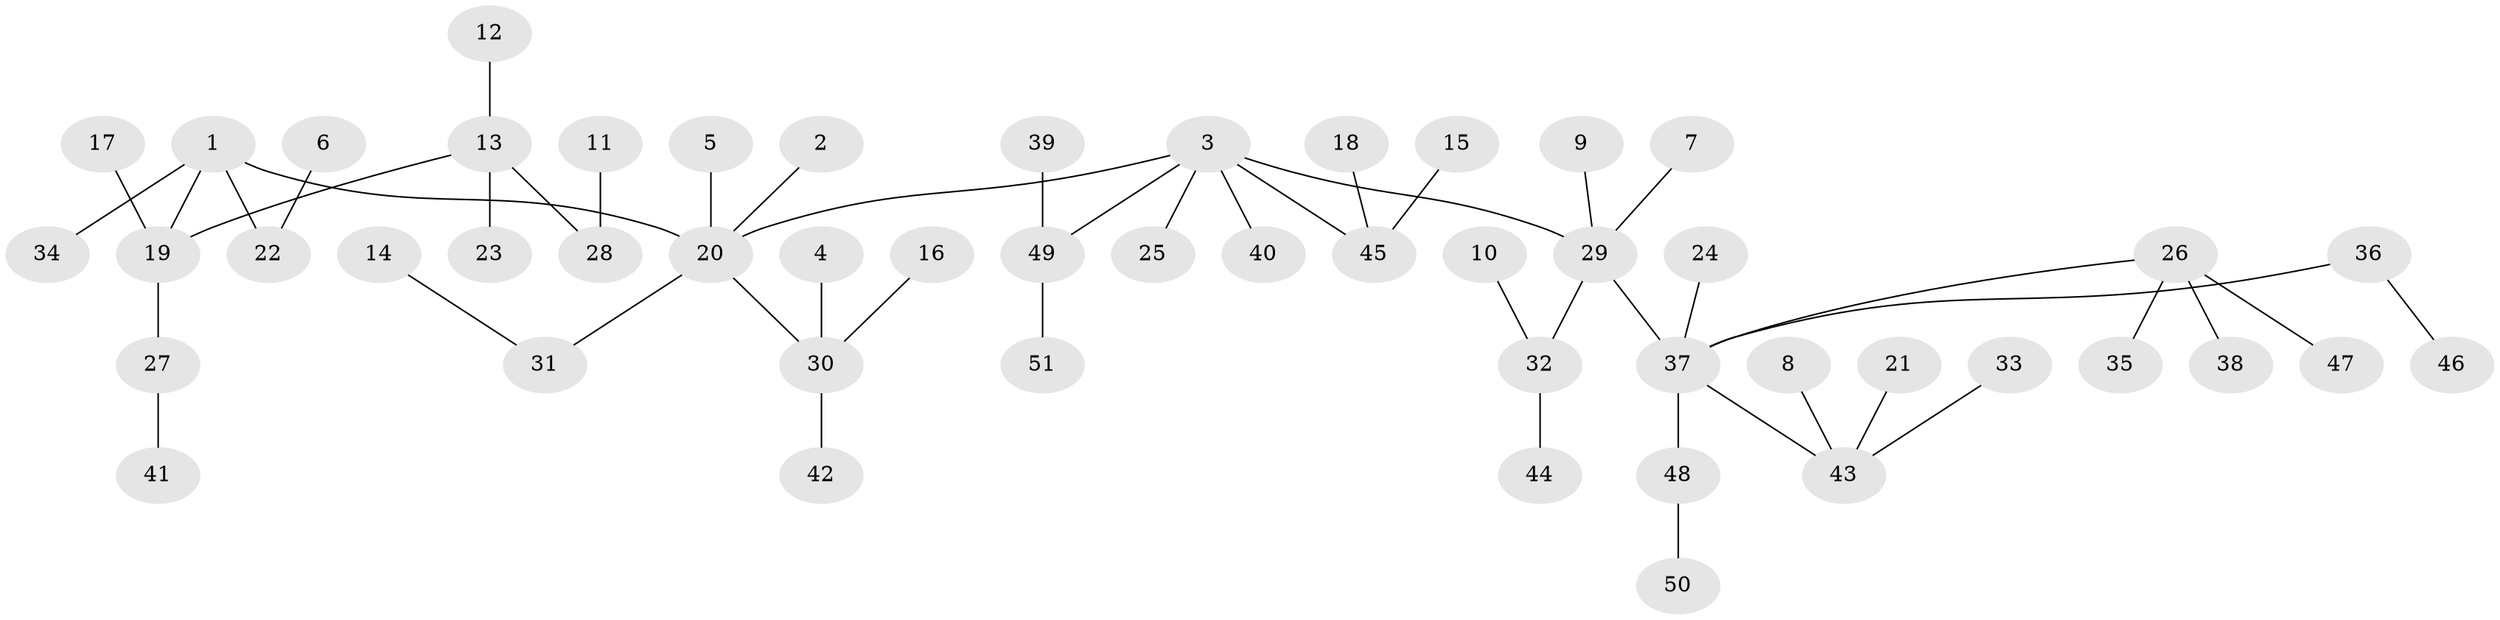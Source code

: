 // original degree distribution, {3: 0.1188118811881188, 7: 0.009900990099009901, 6: 0.009900990099009901, 4: 0.0594059405940594, 1: 0.5247524752475248, 8: 0.009900990099009901, 5: 0.039603960396039604, 2: 0.22772277227722773}
// Generated by graph-tools (version 1.1) at 2025/26/03/09/25 03:26:22]
// undirected, 51 vertices, 50 edges
graph export_dot {
graph [start="1"]
  node [color=gray90,style=filled];
  1;
  2;
  3;
  4;
  5;
  6;
  7;
  8;
  9;
  10;
  11;
  12;
  13;
  14;
  15;
  16;
  17;
  18;
  19;
  20;
  21;
  22;
  23;
  24;
  25;
  26;
  27;
  28;
  29;
  30;
  31;
  32;
  33;
  34;
  35;
  36;
  37;
  38;
  39;
  40;
  41;
  42;
  43;
  44;
  45;
  46;
  47;
  48;
  49;
  50;
  51;
  1 -- 19 [weight=1.0];
  1 -- 20 [weight=1.0];
  1 -- 22 [weight=1.0];
  1 -- 34 [weight=1.0];
  2 -- 20 [weight=1.0];
  3 -- 20 [weight=1.0];
  3 -- 25 [weight=1.0];
  3 -- 29 [weight=1.0];
  3 -- 40 [weight=1.0];
  3 -- 45 [weight=1.0];
  3 -- 49 [weight=1.0];
  4 -- 30 [weight=1.0];
  5 -- 20 [weight=1.0];
  6 -- 22 [weight=1.0];
  7 -- 29 [weight=1.0];
  8 -- 43 [weight=1.0];
  9 -- 29 [weight=1.0];
  10 -- 32 [weight=1.0];
  11 -- 28 [weight=1.0];
  12 -- 13 [weight=1.0];
  13 -- 19 [weight=1.0];
  13 -- 23 [weight=1.0];
  13 -- 28 [weight=1.0];
  14 -- 31 [weight=1.0];
  15 -- 45 [weight=1.0];
  16 -- 30 [weight=1.0];
  17 -- 19 [weight=1.0];
  18 -- 45 [weight=1.0];
  19 -- 27 [weight=1.0];
  20 -- 30 [weight=1.0];
  20 -- 31 [weight=1.0];
  21 -- 43 [weight=1.0];
  24 -- 37 [weight=1.0];
  26 -- 35 [weight=1.0];
  26 -- 37 [weight=1.0];
  26 -- 38 [weight=1.0];
  26 -- 47 [weight=1.0];
  27 -- 41 [weight=1.0];
  29 -- 32 [weight=1.0];
  29 -- 37 [weight=1.0];
  30 -- 42 [weight=1.0];
  32 -- 44 [weight=1.0];
  33 -- 43 [weight=1.0];
  36 -- 37 [weight=1.0];
  36 -- 46 [weight=1.0];
  37 -- 43 [weight=1.0];
  37 -- 48 [weight=1.0];
  39 -- 49 [weight=1.0];
  48 -- 50 [weight=1.0];
  49 -- 51 [weight=1.0];
}
